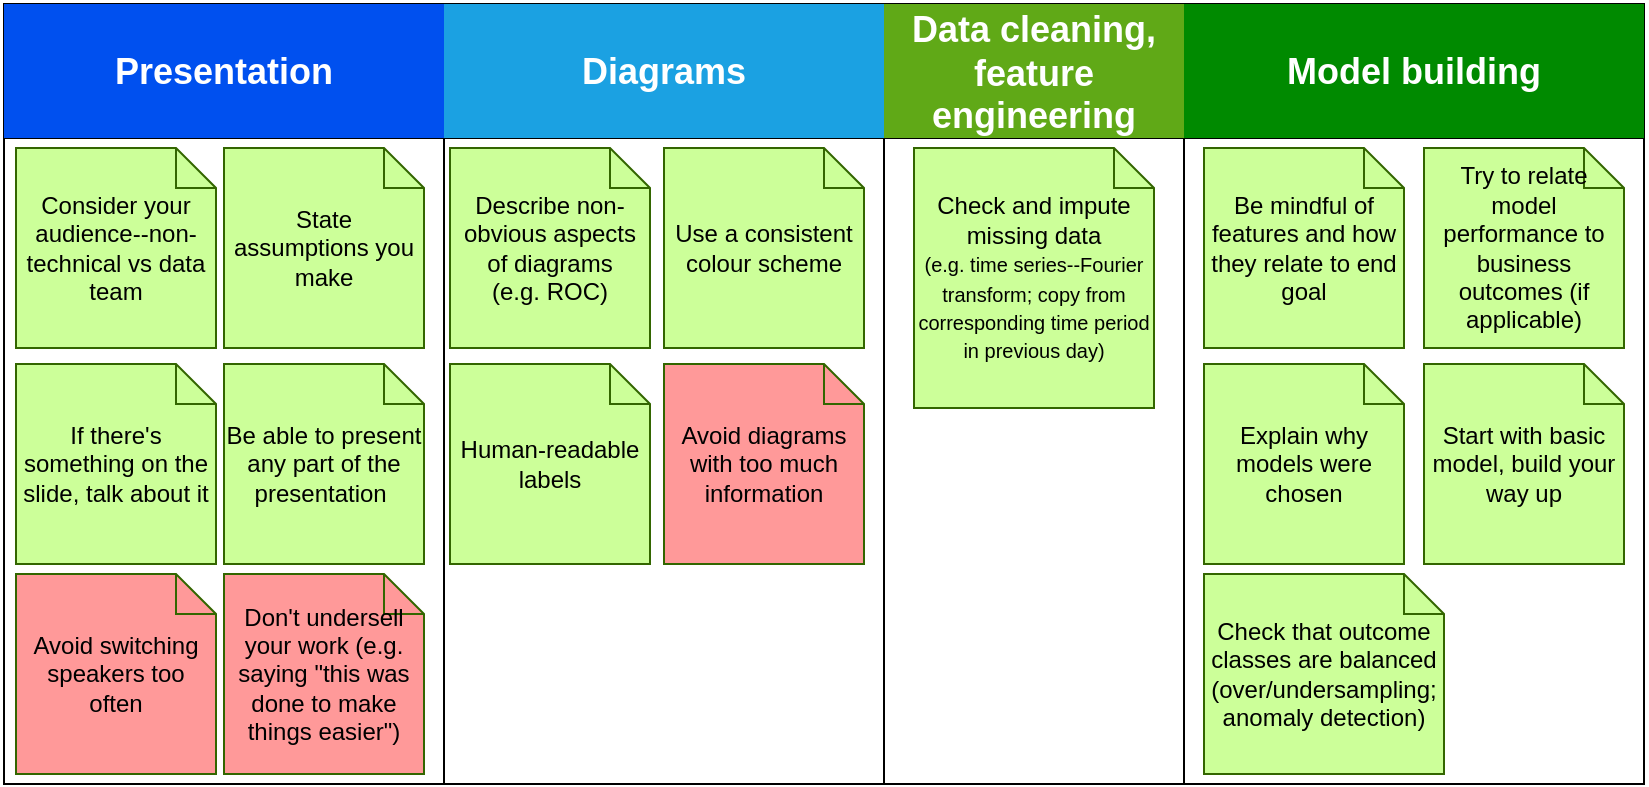 <mxfile version="14.8.0" type="github">
  <diagram id="s8uIhsh0OnrpkY1VyqtV" name="Page-1">
    <mxGraphModel dx="1378" dy="795" grid="1" gridSize="10" guides="1" tooltips="1" connect="1" arrows="1" fold="1" page="1" pageScale="1" pageWidth="827" pageHeight="1169" math="0" shadow="0">
      <root>
        <mxCell id="0" />
        <mxCell id="1" parent="0" />
        <mxCell id="GuJyYLBh6VIsT4fxO7D6-1" value="" style="shape=table;startSize=0;container=1;collapsible=0;childLayout=tableLayout;perimeterSpacing=3;" parent="1" vertex="1">
          <mxGeometry x="10" y="80" width="820" height="390" as="geometry" />
        </mxCell>
        <mxCell id="GuJyYLBh6VIsT4fxO7D6-2" value="" style="shape=partialRectangle;collapsible=0;dropTarget=0;pointerEvents=0;fillColor=none;top=0;left=0;bottom=0;right=0;points=[[0,0.5],[1,0.5]];portConstraint=eastwest;" parent="GuJyYLBh6VIsT4fxO7D6-1" vertex="1">
          <mxGeometry width="820" height="67" as="geometry" />
        </mxCell>
        <mxCell id="GuJyYLBh6VIsT4fxO7D6-3" value="&lt;b&gt;&lt;font style=&quot;font-size: 18px&quot;&gt;Presentation&lt;/font&gt;&lt;/b&gt;" style="shape=partialRectangle;html=1;whiteSpace=wrap;connectable=0;overflow=hidden;fillColor=#0050ef;top=0;left=0;bottom=0;right=0;strokeColor=#001DBC;fontColor=#ffffff;strokeWidth=3;perimeterSpacing=3;" parent="GuJyYLBh6VIsT4fxO7D6-2" vertex="1">
          <mxGeometry width="220" height="67" as="geometry" />
        </mxCell>
        <mxCell id="GuJyYLBh6VIsT4fxO7D6-4" value="&lt;b&gt;&lt;font style=&quot;font-size: 18px&quot;&gt;Diagrams&lt;/font&gt;&lt;/b&gt;" style="shape=partialRectangle;html=1;whiteSpace=wrap;connectable=0;overflow=hidden;fillColor=#1ba1e2;top=0;left=0;bottom=0;right=0;strokeColor=#006EAF;fontColor=#ffffff;strokeWidth=3;" parent="GuJyYLBh6VIsT4fxO7D6-2" vertex="1">
          <mxGeometry x="220" width="220" height="67" as="geometry" />
        </mxCell>
        <mxCell id="GuJyYLBh6VIsT4fxO7D6-5" value="&lt;b&gt;&lt;font style=&quot;font-size: 18px&quot;&gt;Data cleaning, feature engineering&lt;/font&gt;&lt;/b&gt;" style="shape=partialRectangle;html=1;whiteSpace=wrap;connectable=0;overflow=hidden;fillColor=#60a917;top=0;left=0;bottom=0;right=0;strokeColor=#2D7600;fontColor=#ffffff;" parent="GuJyYLBh6VIsT4fxO7D6-2" vertex="1">
          <mxGeometry x="440" width="150" height="67" as="geometry" />
        </mxCell>
        <mxCell id="GuJyYLBh6VIsT4fxO7D6-6" value="&lt;b&gt;&lt;font style=&quot;font-size: 18px&quot;&gt;Model building&lt;/font&gt;&lt;/b&gt;" style="shape=partialRectangle;html=1;whiteSpace=wrap;connectable=0;overflow=hidden;fillColor=#008a00;top=0;left=0;bottom=0;right=0;fontColor=#ffffff;perimeterSpacing=3;strokeWidth=3;" parent="GuJyYLBh6VIsT4fxO7D6-2" vertex="1">
          <mxGeometry x="590" width="230" height="67" as="geometry" />
        </mxCell>
        <mxCell id="GuJyYLBh6VIsT4fxO7D6-7" value="" style="shape=partialRectangle;collapsible=0;dropTarget=0;pointerEvents=0;fillColor=none;top=0;left=0;bottom=0;right=0;points=[[0,0.5],[1,0.5]];portConstraint=eastwest;" parent="GuJyYLBh6VIsT4fxO7D6-1" vertex="1">
          <mxGeometry y="67" width="820" height="323" as="geometry" />
        </mxCell>
        <mxCell id="GuJyYLBh6VIsT4fxO7D6-8" value="" style="shape=partialRectangle;html=1;whiteSpace=wrap;connectable=0;overflow=hidden;fillColor=none;top=0;left=0;bottom=0;right=0;" parent="GuJyYLBh6VIsT4fxO7D6-7" vertex="1">
          <mxGeometry width="220" height="323" as="geometry" />
        </mxCell>
        <mxCell id="GuJyYLBh6VIsT4fxO7D6-9" value="" style="shape=partialRectangle;html=1;whiteSpace=wrap;connectable=0;overflow=hidden;fillColor=none;top=0;left=0;bottom=0;right=0;" parent="GuJyYLBh6VIsT4fxO7D6-7" vertex="1">
          <mxGeometry x="220" width="220" height="323" as="geometry" />
        </mxCell>
        <mxCell id="GuJyYLBh6VIsT4fxO7D6-10" value="" style="shape=partialRectangle;html=1;whiteSpace=wrap;connectable=0;overflow=hidden;fillColor=none;top=0;left=0;bottom=0;right=0;" parent="GuJyYLBh6VIsT4fxO7D6-7" vertex="1">
          <mxGeometry x="440" width="150" height="323" as="geometry" />
        </mxCell>
        <mxCell id="GuJyYLBh6VIsT4fxO7D6-11" value="" style="shape=partialRectangle;html=1;whiteSpace=wrap;connectable=0;overflow=hidden;fillColor=none;top=0;left=0;bottom=0;right=0;" parent="GuJyYLBh6VIsT4fxO7D6-7" vertex="1">
          <mxGeometry x="590" width="230" height="323" as="geometry" />
        </mxCell>
        <mxCell id="GuJyYLBh6VIsT4fxO7D6-13" value="Describe non-obvious aspects of diagrams&lt;br&gt;(e.g. ROC)" style="shape=note;size=20;whiteSpace=wrap;html=1;strokeColor=#336600;fillColor=#CCFF99;" parent="1" vertex="1">
          <mxGeometry x="233" y="152" width="100" height="100" as="geometry" />
        </mxCell>
        <mxCell id="GuJyYLBh6VIsT4fxO7D6-14" value="Use a consistent colour scheme" style="shape=note;size=20;whiteSpace=wrap;html=1;strokeColor=#336600;fillColor=#CCFF99;" parent="1" vertex="1">
          <mxGeometry x="340" y="152" width="100" height="100" as="geometry" />
        </mxCell>
        <mxCell id="GuJyYLBh6VIsT4fxO7D6-16" value="Be mindful of features and how they relate to end goal" style="shape=note;size=20;whiteSpace=wrap;html=1;strokeColor=#336600;fillColor=#CCFF99;" parent="1" vertex="1">
          <mxGeometry x="610" y="152" width="100" height="100" as="geometry" />
        </mxCell>
        <mxCell id="GuJyYLBh6VIsT4fxO7D6-17" value="Don&#39;t undersell your work (e.g. saying &quot;this was done to make things easier&quot;)" style="shape=note;size=20;whiteSpace=wrap;html=1;strokeColor=#336600;fillColor=#FF9999;" parent="1" vertex="1">
          <mxGeometry x="120" y="365" width="100" height="100" as="geometry" />
        </mxCell>
        <mxCell id="GuJyYLBh6VIsT4fxO7D6-18" value="Consider your audience--non-technical vs data team" style="shape=note;size=20;whiteSpace=wrap;html=1;strokeColor=#336600;fillColor=#CCFF99;" parent="1" vertex="1">
          <mxGeometry x="16" y="152" width="100" height="100" as="geometry" />
        </mxCell>
        <mxCell id="GuJyYLBh6VIsT4fxO7D6-20" value="Check and impute missing data&lt;br&gt;&lt;font style=&quot;font-size: 10px&quot;&gt;(e.g. time series--Fourier transform; copy from corresponding time period in previous day)&lt;/font&gt;" style="shape=note;size=20;whiteSpace=wrap;html=1;strokeColor=#336600;fillColor=#CCFF99;" parent="1" vertex="1">
          <mxGeometry x="465" y="152" width="120" height="130" as="geometry" />
        </mxCell>
        <mxCell id="GuJyYLBh6VIsT4fxO7D6-21" value="If there&#39;s something on the slide, talk about it" style="shape=note;size=20;whiteSpace=wrap;html=1;strokeColor=#336600;fillColor=#CCFF99;" parent="1" vertex="1">
          <mxGeometry x="16" y="260" width="100" height="100" as="geometry" />
        </mxCell>
        <mxCell id="O0aXP7Esw-nWGF3sLE1j-1" value="Check that outcome classes are balanced (over/undersampling; anomaly detection)" style="shape=note;size=20;whiteSpace=wrap;html=1;strokeColor=#336600;fillColor=#CCFF99;" parent="1" vertex="1">
          <mxGeometry x="610" y="365" width="120" height="100" as="geometry" />
        </mxCell>
        <mxCell id="O0aXP7Esw-nWGF3sLE1j-2" value="State assumptions you make" style="shape=note;size=20;whiteSpace=wrap;html=1;strokeColor=#336600;fillColor=#CCFF99;" parent="1" vertex="1">
          <mxGeometry x="120" y="152" width="100" height="100" as="geometry" />
        </mxCell>
        <mxCell id="O0aXP7Esw-nWGF3sLE1j-3" value="Explain why models were chosen" style="shape=note;size=20;whiteSpace=wrap;html=1;strokeColor=#336600;fillColor=#CCFF99;" parent="1" vertex="1">
          <mxGeometry x="610" y="260" width="100" height="100" as="geometry" />
        </mxCell>
        <mxCell id="O0aXP7Esw-nWGF3sLE1j-4" value="Avoid switching speakers too often" style="shape=note;size=20;whiteSpace=wrap;html=1;strokeColor=#336600;fillColor=#FF9999;" parent="1" vertex="1">
          <mxGeometry x="16" y="365" width="100" height="100" as="geometry" />
        </mxCell>
        <mxCell id="O0aXP7Esw-nWGF3sLE1j-5" value="Be able to present any part of the presentation&amp;nbsp;" style="shape=note;size=20;whiteSpace=wrap;html=1;strokeColor=#336600;fillColor=#CCFF99;" parent="1" vertex="1">
          <mxGeometry x="120" y="260" width="100" height="100" as="geometry" />
        </mxCell>
        <mxCell id="O0aXP7Esw-nWGF3sLE1j-6" value="Try to relate model performance to business outcomes (if applicable)" style="shape=note;size=20;whiteSpace=wrap;html=1;strokeColor=#336600;fillColor=#CCFF99;" parent="1" vertex="1">
          <mxGeometry x="720" y="152" width="100" height="100" as="geometry" />
        </mxCell>
        <mxCell id="O0aXP7Esw-nWGF3sLE1j-7" value="Avoid diagrams with too much information" style="shape=note;size=20;whiteSpace=wrap;html=1;strokeColor=#336600;fillColor=#FF9999;" parent="1" vertex="1">
          <mxGeometry x="340" y="260" width="100" height="100" as="geometry" />
        </mxCell>
        <mxCell id="O0aXP7Esw-nWGF3sLE1j-8" value="Human-readable labels" style="shape=note;size=20;whiteSpace=wrap;html=1;strokeColor=#336600;fillColor=#CCFF99;" parent="1" vertex="1">
          <mxGeometry x="233" y="260" width="100" height="100" as="geometry" />
        </mxCell>
        <mxCell id="O0aXP7Esw-nWGF3sLE1j-9" value="Start with basic model, build your way up" style="shape=note;size=20;whiteSpace=wrap;html=1;strokeColor=#336600;fillColor=#CCFF99;" parent="1" vertex="1">
          <mxGeometry x="720" y="260" width="100" height="100" as="geometry" />
        </mxCell>
      </root>
    </mxGraphModel>
  </diagram>
</mxfile>
